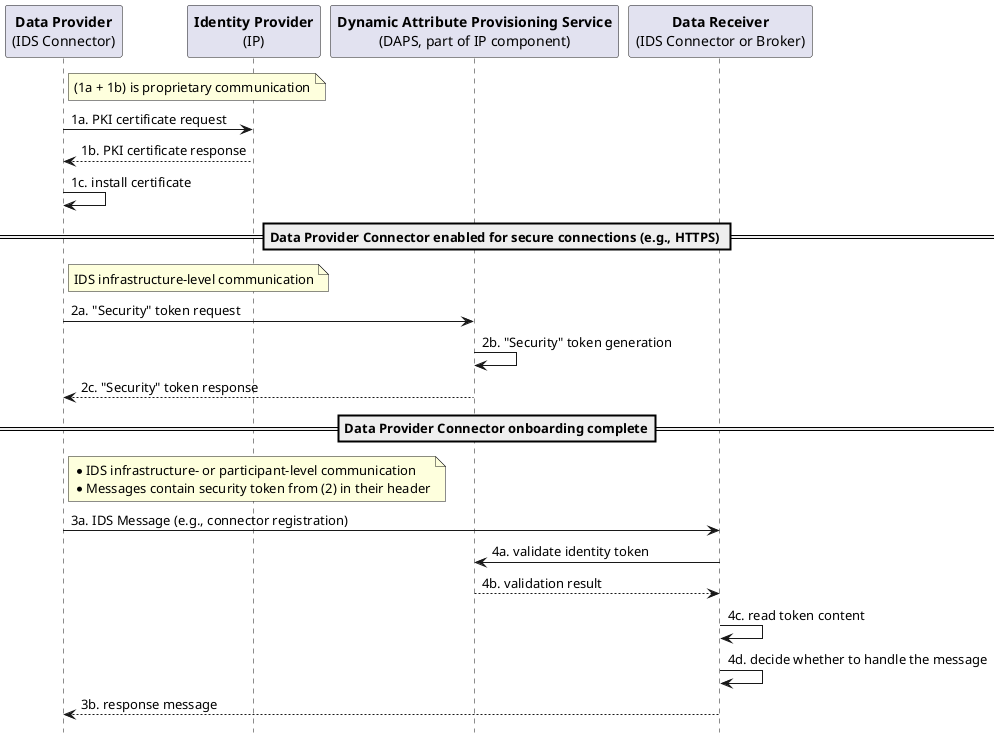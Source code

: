 @startuml

hide footbox

participant "**Data Provider**\n(IDS Connector)" as C
participant "**Identity Provider**\n(IP)" as IDP
participant "**Dynamic Attribute Provisioning Service**\n(DAPS, part of IP component)" as DAPS
participant "**Data Receiver**\n(IDS Connector or Broker)" as P

note right of C: (1a + 1b) is proprietary communication
C -> IDP: 1a. PKI certificate request
C <-- IDP: 1b. PKI certificate response

C -> C: 1c. install certificate

== Data Provider Connector enabled for secure connections (e.g., HTTPS) ==

note right of C: IDS infrastructure-level communication
C -> DAPS: 2a. "Security" token request
DAPS -> DAPS: 2b. "Security" token generation
C <-- DAPS: 2c. "Security" token response

== Data Provider Connector onboarding complete==

note right of C: *IDS infrastructure- or participant-level communication\n*Messages contain security token from (2) in their header
C -> P: 3a. IDS Message (e.g., connector registration)

P -> DAPS: 4a. validate identity token
P <-- DAPS: 4b. validation result
P -> P: 4c. read token content
P -> P: 4d. decide whether to handle the message

C <-- P: 3b. response message

@enduml
